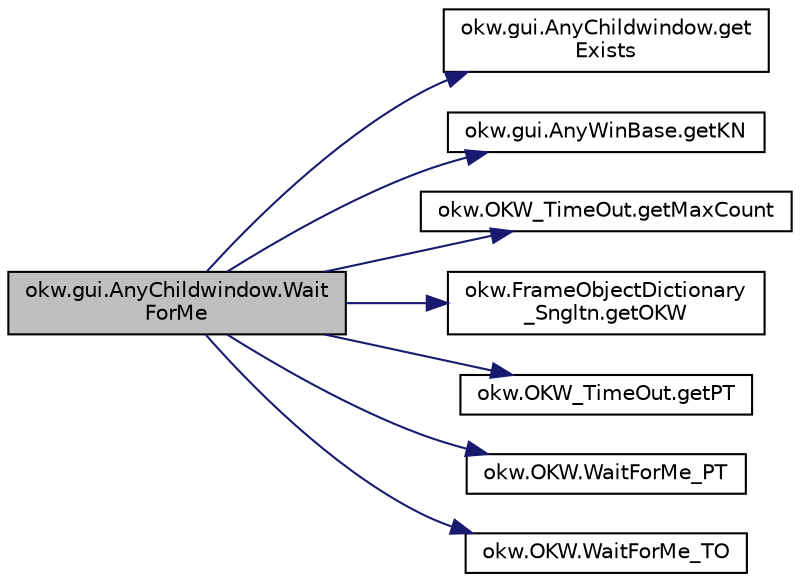 digraph "okw.gui.AnyChildwindow.WaitForMe"
{
 // INTERACTIVE_SVG=YES
 // LATEX_PDF_SIZE
  edge [fontname="Helvetica",fontsize="10",labelfontname="Helvetica",labelfontsize="10"];
  node [fontname="Helvetica",fontsize="10",shape=record];
  rankdir="LR";
  Node1 [label="okw.gui.AnyChildwindow.Wait\lForMe",height=0.2,width=0.4,color="black", fillcolor="grey75", style="filled", fontcolor="black",tooltip="Methode wartet auf die Existenz des aktuellen Objectes."];
  Node1 -> Node2 [color="midnightblue",fontsize="10",style="solid",fontname="Helvetica"];
  Node2 [label="okw.gui.AnyChildwindow.get\lExists",height=0.2,width=0.4,color="black", fillcolor="white", style="filled",URL="$classokw_1_1gui_1_1_any_childwindow.html#a666fda49ac2e081b65eac689c0a5f5ec",tooltip="Prüft die Existenz des aktuellen Objektes."];
  Node1 -> Node3 [color="midnightblue",fontsize="10",style="solid",fontname="Helvetica"];
  Node3 [label="okw.gui.AnyWinBase.getKN",height=0.2,width=0.4,color="black", fillcolor="white", style="filled",URL="$classokw_1_1gui_1_1_any_win_base.html#a064dcf61895c04b3dcd899d901586095",tooltip="Setzten des Objekt KN."];
  Node1 -> Node4 [color="midnightblue",fontsize="10",style="solid",fontname="Helvetica"];
  Node4 [label="okw.OKW_TimeOut.getMaxCount",height=0.2,width=0.4,color="black", fillcolor="white", style="filled",URL="$classokw_1_1_o_k_w___time_out.html#adf7b9cc33db065c1f284bb5db2227b51",tooltip="Anzahl der berechnetten Zyklen."];
  Node1 -> Node5 [color="midnightblue",fontsize="10",style="solid",fontname="Helvetica"];
  Node5 [label="okw.FrameObjectDictionary\l_Sngltn.getOKW",height=0.2,width=0.4,color="black", fillcolor="white", style="filled",URL="$classokw_1_1_frame_object_dictionary___sngltn.html#a6796729146caaca3c9763e1e30bf4c9e",tooltip="Holt für einen GUI-Object die angehängte Annotation."];
  Node1 -> Node6 [color="midnightblue",fontsize="10",style="solid",fontname="Helvetica"];
  Node6 [label="okw.OKW_TimeOut.getPT",height=0.2,width=0.4,color="black", fillcolor="white", style="filled",URL="$classokw_1_1_o_k_w___time_out.html#ab7142e5e6adc82f308a70177c71ced2c",tooltip="Wartezeit zwischen zwei Pollings in [ms]."];
  Node1 -> Node7 [color="midnightblue",fontsize="10",style="solid",fontname="Helvetica"];
  Node7 [label="okw.OKW.WaitForMe_PT",height=0.2,width=0.4,color="black", fillcolor="white", style="filled",URL="$interfaceokw_1_1_o_k_w.html#a243bbdc6c866386fd64fd4c4758a14b7",tooltip="Polling Time in [ms] für das aktuelle Object."];
  Node1 -> Node8 [color="midnightblue",fontsize="10",style="solid",fontname="Helvetica"];
  Node8 [label="okw.OKW.WaitForMe_TO",height=0.2,width=0.4,color="black", fillcolor="white", style="filled",URL="$interfaceokw_1_1_o_k_w.html#af34bc34f70320801da0d077669491629",tooltip="TimeOut in Sekunden [s] für das erscheinen des aktuellen Objektes."];
}
